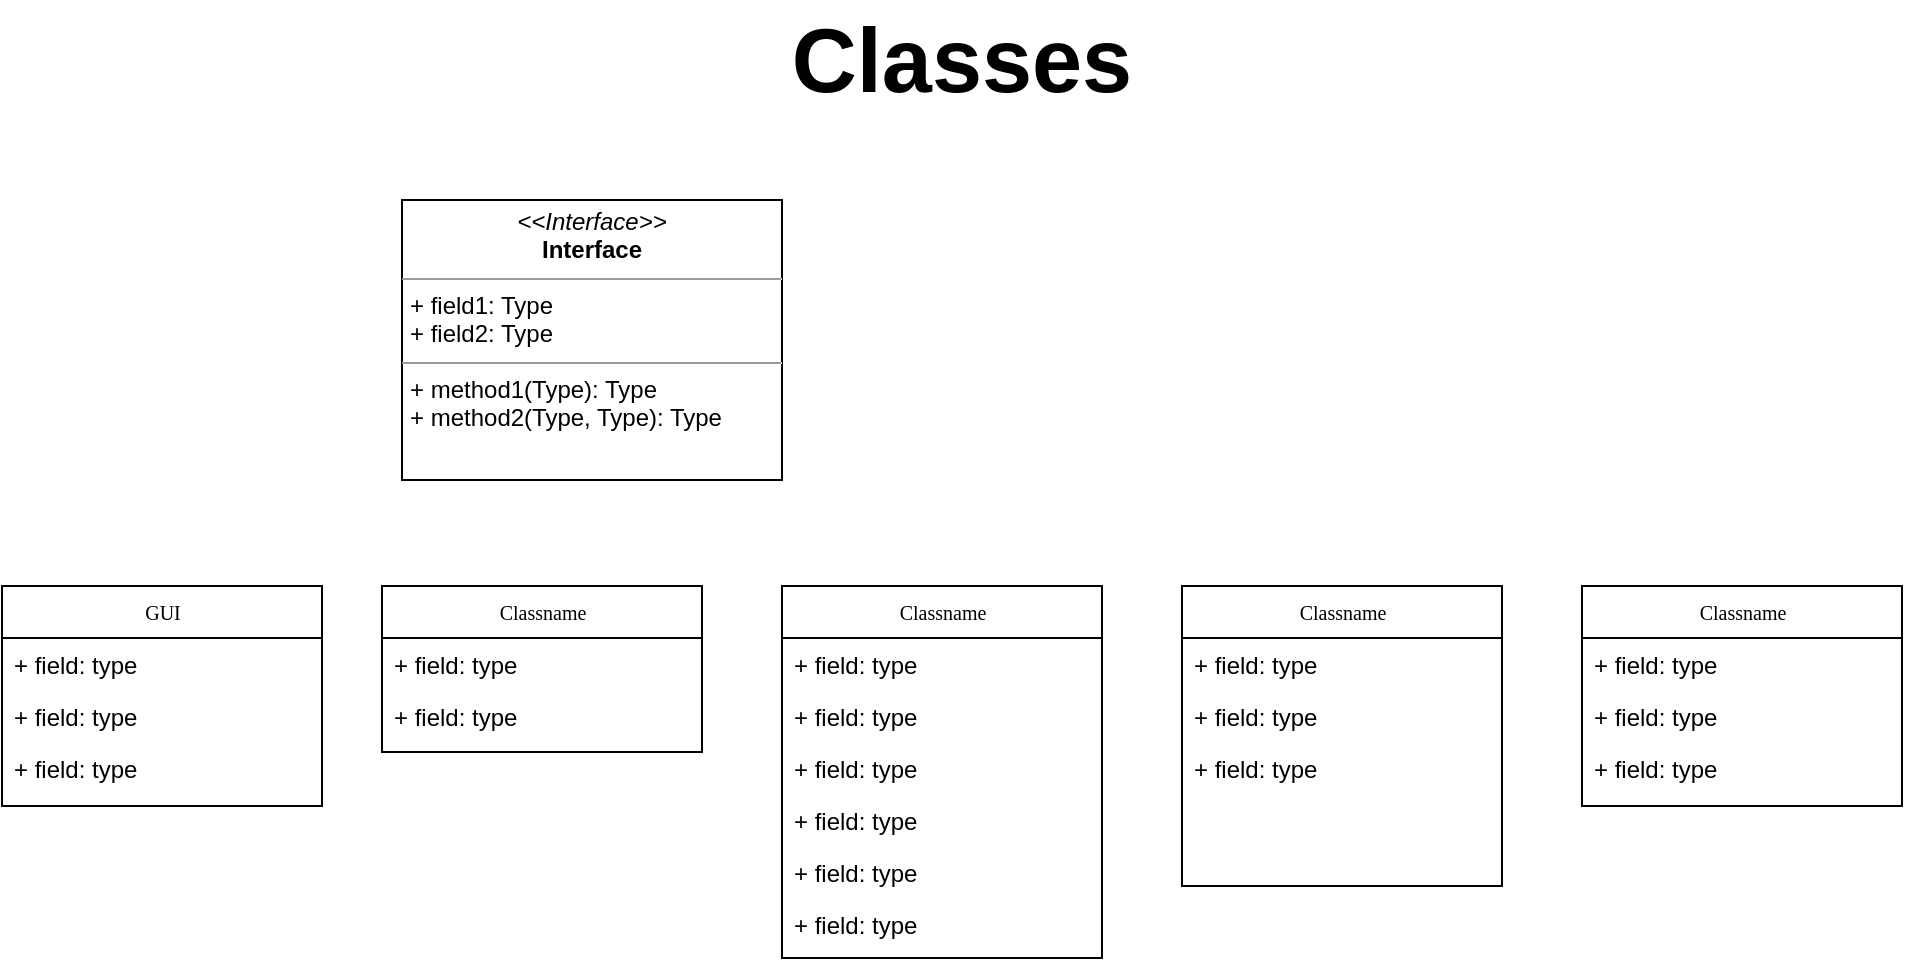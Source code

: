 <mxfile version="14.5.8" type="device"><diagram id="09Fbzgd8hmVu85-eKKVo" name="Page-1"><mxGraphModel dx="1730" dy="2169" grid="1" gridSize="10" guides="1" tooltips="1" connect="1" arrows="1" fold="1" page="1" pageScale="1" pageWidth="827" pageHeight="1169" math="0" shadow="0"><root><mxCell id="0"/><mxCell id="1" parent="0"/><mxCell id="_hwvintoaMnN5XvWMsQ6-2" value="Classname" style="swimlane;html=1;fontStyle=0;childLayout=stackLayout;horizontal=1;startSize=26;fillColor=none;horizontalStack=0;resizeParent=1;resizeLast=0;collapsible=1;marginBottom=0;swimlaneFillColor=#ffffff;rounded=0;shadow=0;comic=0;labelBackgroundColor=none;strokeWidth=1;fontFamily=Verdana;fontSize=10;align=center;" parent="1" vertex="1"><mxGeometry x="420" y="-856" width="160" height="186" as="geometry"/></mxCell><mxCell id="_hwvintoaMnN5XvWMsQ6-3" value="+ field: type" style="text;html=1;strokeColor=none;fillColor=none;align=left;verticalAlign=top;spacingLeft=4;spacingRight=4;whiteSpace=wrap;overflow=hidden;rotatable=0;points=[[0,0.5],[1,0.5]];portConstraint=eastwest;" parent="_hwvintoaMnN5XvWMsQ6-2" vertex="1"><mxGeometry y="26" width="160" height="26" as="geometry"/></mxCell><mxCell id="_hwvintoaMnN5XvWMsQ6-4" value="+ field: type" style="text;html=1;strokeColor=none;fillColor=none;align=left;verticalAlign=top;spacingLeft=4;spacingRight=4;whiteSpace=wrap;overflow=hidden;rotatable=0;points=[[0,0.5],[1,0.5]];portConstraint=eastwest;" parent="_hwvintoaMnN5XvWMsQ6-2" vertex="1"><mxGeometry y="52" width="160" height="26" as="geometry"/></mxCell><mxCell id="_hwvintoaMnN5XvWMsQ6-5" value="+ field: type" style="text;html=1;strokeColor=none;fillColor=none;align=left;verticalAlign=top;spacingLeft=4;spacingRight=4;whiteSpace=wrap;overflow=hidden;rotatable=0;points=[[0,0.5],[1,0.5]];portConstraint=eastwest;" parent="_hwvintoaMnN5XvWMsQ6-2" vertex="1"><mxGeometry y="78" width="160" height="26" as="geometry"/></mxCell><mxCell id="_hwvintoaMnN5XvWMsQ6-6" value="+ field: type" style="text;html=1;strokeColor=none;fillColor=none;align=left;verticalAlign=top;spacingLeft=4;spacingRight=4;whiteSpace=wrap;overflow=hidden;rotatable=0;points=[[0,0.5],[1,0.5]];portConstraint=eastwest;" parent="_hwvintoaMnN5XvWMsQ6-2" vertex="1"><mxGeometry y="104" width="160" height="26" as="geometry"/></mxCell><mxCell id="_hwvintoaMnN5XvWMsQ6-7" value="+ field: type" style="text;html=1;strokeColor=none;fillColor=none;align=left;verticalAlign=top;spacingLeft=4;spacingRight=4;whiteSpace=wrap;overflow=hidden;rotatable=0;points=[[0,0.5],[1,0.5]];portConstraint=eastwest;" parent="_hwvintoaMnN5XvWMsQ6-2" vertex="1"><mxGeometry y="130" width="160" height="26" as="geometry"/></mxCell><mxCell id="_hwvintoaMnN5XvWMsQ6-8" value="+ field: type" style="text;html=1;strokeColor=none;fillColor=none;align=left;verticalAlign=top;spacingLeft=4;spacingRight=4;whiteSpace=wrap;overflow=hidden;rotatable=0;points=[[0,0.5],[1,0.5]];portConstraint=eastwest;" parent="_hwvintoaMnN5XvWMsQ6-2" vertex="1"><mxGeometry y="156" width="160" height="26" as="geometry"/></mxCell><mxCell id="_hwvintoaMnN5XvWMsQ6-9" value="GUI" style="swimlane;html=1;fontStyle=0;childLayout=stackLayout;horizontal=1;startSize=26;fillColor=none;horizontalStack=0;resizeParent=1;resizeLast=0;collapsible=1;marginBottom=0;swimlaneFillColor=#ffffff;rounded=0;shadow=0;comic=0;labelBackgroundColor=none;strokeWidth=1;fontFamily=Verdana;fontSize=10;align=center;" parent="1" vertex="1"><mxGeometry x="30" y="-856" width="160" height="110" as="geometry"/></mxCell><mxCell id="_hwvintoaMnN5XvWMsQ6-10" value="+ field: type" style="text;html=1;strokeColor=none;fillColor=none;align=left;verticalAlign=top;spacingLeft=4;spacingRight=4;whiteSpace=wrap;overflow=hidden;rotatable=0;points=[[0,0.5],[1,0.5]];portConstraint=eastwest;" parent="_hwvintoaMnN5XvWMsQ6-9" vertex="1"><mxGeometry y="26" width="160" height="26" as="geometry"/></mxCell><mxCell id="_hwvintoaMnN5XvWMsQ6-11" value="+ field: type" style="text;html=1;strokeColor=none;fillColor=none;align=left;verticalAlign=top;spacingLeft=4;spacingRight=4;whiteSpace=wrap;overflow=hidden;rotatable=0;points=[[0,0.5],[1,0.5]];portConstraint=eastwest;" parent="_hwvintoaMnN5XvWMsQ6-9" vertex="1"><mxGeometry y="52" width="160" height="26" as="geometry"/></mxCell><mxCell id="_hwvintoaMnN5XvWMsQ6-12" value="+ field: type" style="text;html=1;strokeColor=none;fillColor=none;align=left;verticalAlign=top;spacingLeft=4;spacingRight=4;whiteSpace=wrap;overflow=hidden;rotatable=0;points=[[0,0.5],[1,0.5]];portConstraint=eastwest;" parent="_hwvintoaMnN5XvWMsQ6-9" vertex="1"><mxGeometry y="78" width="160" height="26" as="geometry"/></mxCell><mxCell id="_hwvintoaMnN5XvWMsQ6-13" value="Classname" style="swimlane;html=1;fontStyle=0;childLayout=stackLayout;horizontal=1;startSize=26;fillColor=none;horizontalStack=0;resizeParent=1;resizeLast=0;collapsible=1;marginBottom=0;swimlaneFillColor=#ffffff;rounded=0;shadow=0;comic=0;labelBackgroundColor=none;strokeWidth=1;fontFamily=Verdana;fontSize=10;align=center;" parent="1" vertex="1"><mxGeometry x="620" y="-856" width="160" height="150" as="geometry"/></mxCell><mxCell id="_hwvintoaMnN5XvWMsQ6-14" value="+ field: type" style="text;html=1;strokeColor=none;fillColor=none;align=left;verticalAlign=top;spacingLeft=4;spacingRight=4;whiteSpace=wrap;overflow=hidden;rotatable=0;points=[[0,0.5],[1,0.5]];portConstraint=eastwest;" parent="_hwvintoaMnN5XvWMsQ6-13" vertex="1"><mxGeometry y="26" width="160" height="26" as="geometry"/></mxCell><mxCell id="_hwvintoaMnN5XvWMsQ6-15" value="+ field: type" style="text;html=1;strokeColor=none;fillColor=none;align=left;verticalAlign=top;spacingLeft=4;spacingRight=4;whiteSpace=wrap;overflow=hidden;rotatable=0;points=[[0,0.5],[1,0.5]];portConstraint=eastwest;" parent="_hwvintoaMnN5XvWMsQ6-13" vertex="1"><mxGeometry y="52" width="160" height="26" as="geometry"/></mxCell><mxCell id="_hwvintoaMnN5XvWMsQ6-16" value="+ field: type" style="text;html=1;strokeColor=none;fillColor=none;align=left;verticalAlign=top;spacingLeft=4;spacingRight=4;whiteSpace=wrap;overflow=hidden;rotatable=0;points=[[0,0.5],[1,0.5]];portConstraint=eastwest;" parent="_hwvintoaMnN5XvWMsQ6-13" vertex="1"><mxGeometry y="78" width="160" height="26" as="geometry"/></mxCell><mxCell id="_hwvintoaMnN5XvWMsQ6-17" value="Classname" style="swimlane;html=1;fontStyle=0;childLayout=stackLayout;horizontal=1;startSize=26;fillColor=none;horizontalStack=0;resizeParent=1;resizeLast=0;collapsible=1;marginBottom=0;swimlaneFillColor=#ffffff;rounded=0;shadow=0;comic=0;labelBackgroundColor=none;strokeWidth=1;fontFamily=Verdana;fontSize=10;align=center;" parent="1" vertex="1"><mxGeometry x="220" y="-856" width="160" height="83" as="geometry"/></mxCell><mxCell id="_hwvintoaMnN5XvWMsQ6-18" value="+ field: type" style="text;html=1;strokeColor=none;fillColor=none;align=left;verticalAlign=top;spacingLeft=4;spacingRight=4;whiteSpace=wrap;overflow=hidden;rotatable=0;points=[[0,0.5],[1,0.5]];portConstraint=eastwest;" parent="_hwvintoaMnN5XvWMsQ6-17" vertex="1"><mxGeometry y="26" width="160" height="26" as="geometry"/></mxCell><mxCell id="_hwvintoaMnN5XvWMsQ6-19" value="+ field: type" style="text;html=1;strokeColor=none;fillColor=none;align=left;verticalAlign=top;spacingLeft=4;spacingRight=4;whiteSpace=wrap;overflow=hidden;rotatable=0;points=[[0,0.5],[1,0.5]];portConstraint=eastwest;" parent="_hwvintoaMnN5XvWMsQ6-17" vertex="1"><mxGeometry y="52" width="160" height="26" as="geometry"/></mxCell><mxCell id="_hwvintoaMnN5XvWMsQ6-20" value="&lt;p style=&quot;margin:0px;margin-top:4px;text-align:center;&quot;&gt;&lt;i&gt;&amp;lt;&amp;lt;Interface&amp;gt;&amp;gt;&lt;/i&gt;&lt;br/&gt;&lt;b&gt;Interface&lt;/b&gt;&lt;/p&gt;&lt;hr size=&quot;1&quot;/&gt;&lt;p style=&quot;margin:0px;margin-left:4px;&quot;&gt;+ field1: Type&lt;br/&gt;+ field2: Type&lt;/p&gt;&lt;hr size=&quot;1&quot;/&gt;&lt;p style=&quot;margin:0px;margin-left:4px;&quot;&gt;+ method1(Type): Type&lt;br/&gt;+ method2(Type, Type): Type&lt;/p&gt;" style="verticalAlign=top;align=left;overflow=fill;fontSize=12;fontFamily=Helvetica;html=1;rounded=0;shadow=0;comic=0;labelBackgroundColor=none;strokeWidth=1" parent="1" vertex="1"><mxGeometry x="230" y="-1049" width="190" height="140" as="geometry"/></mxCell><mxCell id="_hwvintoaMnN5XvWMsQ6-21" value="Classname" style="swimlane;html=1;fontStyle=0;childLayout=stackLayout;horizontal=1;startSize=26;fillColor=none;horizontalStack=0;resizeParent=1;resizeLast=0;collapsible=1;marginBottom=0;swimlaneFillColor=#ffffff;rounded=0;shadow=0;comic=0;labelBackgroundColor=none;strokeWidth=1;fontFamily=Verdana;fontSize=10;align=center;" parent="1" vertex="1"><mxGeometry x="820" y="-856" width="160" height="110" as="geometry"/></mxCell><mxCell id="_hwvintoaMnN5XvWMsQ6-22" value="+ field: type" style="text;html=1;strokeColor=none;fillColor=none;align=left;verticalAlign=top;spacingLeft=4;spacingRight=4;whiteSpace=wrap;overflow=hidden;rotatable=0;points=[[0,0.5],[1,0.5]];portConstraint=eastwest;" parent="_hwvintoaMnN5XvWMsQ6-21" vertex="1"><mxGeometry y="26" width="160" height="26" as="geometry"/></mxCell><mxCell id="_hwvintoaMnN5XvWMsQ6-23" value="+ field: type" style="text;html=1;strokeColor=none;fillColor=none;align=left;verticalAlign=top;spacingLeft=4;spacingRight=4;whiteSpace=wrap;overflow=hidden;rotatable=0;points=[[0,0.5],[1,0.5]];portConstraint=eastwest;" parent="_hwvintoaMnN5XvWMsQ6-21" vertex="1"><mxGeometry y="52" width="160" height="26" as="geometry"/></mxCell><mxCell id="_hwvintoaMnN5XvWMsQ6-24" value="+ field: type" style="text;html=1;strokeColor=none;fillColor=none;align=left;verticalAlign=top;spacingLeft=4;spacingRight=4;whiteSpace=wrap;overflow=hidden;rotatable=0;points=[[0,0.5],[1,0.5]];portConstraint=eastwest;" parent="_hwvintoaMnN5XvWMsQ6-21" vertex="1"><mxGeometry y="78" width="160" height="26" as="geometry"/></mxCell><mxCell id="_hwvintoaMnN5XvWMsQ6-25" value="&lt;b&gt;&lt;font style=&quot;font-size: 45px&quot;&gt;Classes&lt;/font&gt;&lt;/b&gt;" style="text;html=1;strokeColor=none;fillColor=none;align=center;verticalAlign=middle;whiteSpace=wrap;rounded=0;" parent="1" vertex="1"><mxGeometry x="260" y="-1149" width="500" height="60" as="geometry"/></mxCell></root></mxGraphModel></diagram></mxfile>